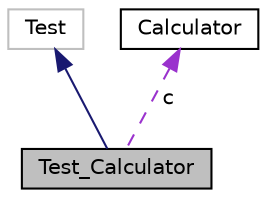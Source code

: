digraph "Test_Calculator"
{
  edge [fontname="Helvetica",fontsize="10",labelfontname="Helvetica",labelfontsize="10"];
  node [fontname="Helvetica",fontsize="10",shape=record];
  Node1 [label="Test_Calculator",height=0.2,width=0.4,color="black", fillcolor="grey75", style="filled", fontcolor="black"];
  Node2 -> Node1 [dir="back",color="midnightblue",fontsize="10",style="solid",fontname="Helvetica"];
  Node2 [label="Test",height=0.2,width=0.4,color="grey75", fillcolor="white", style="filled"];
  Node3 -> Node1 [dir="back",color="darkorchid3",fontsize="10",style="dashed",label=" c" ,fontname="Helvetica"];
  Node3 [label="Calculator",height=0.2,width=0.4,color="black", fillcolor="white", style="filled",URL="$class_calculator.html"];
}
